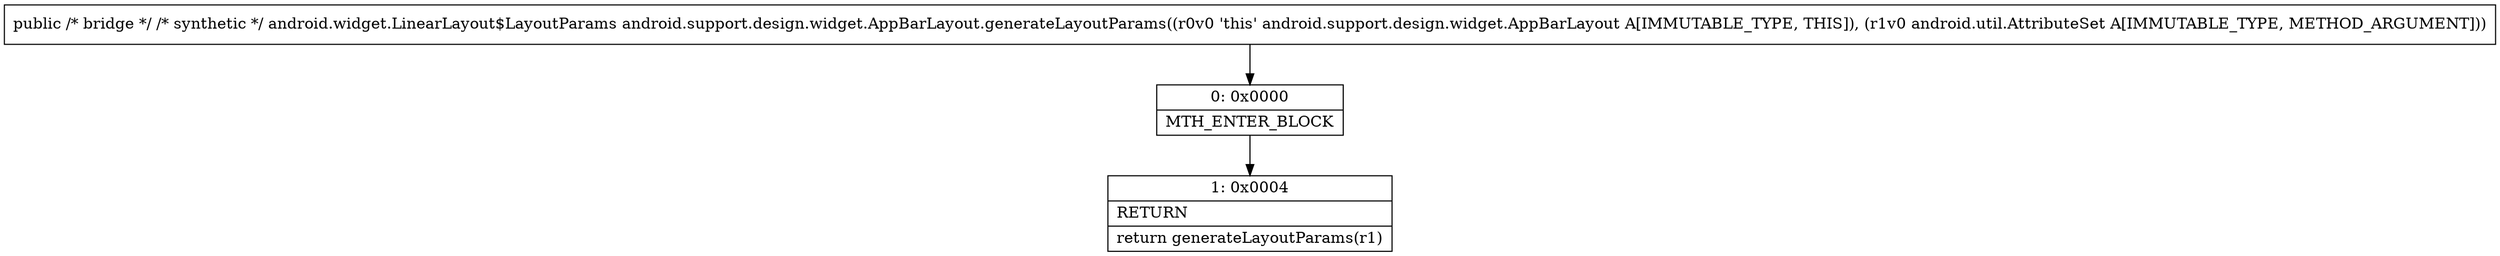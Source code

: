 digraph "CFG forandroid.support.design.widget.AppBarLayout.generateLayoutParams(Landroid\/util\/AttributeSet;)Landroid\/widget\/LinearLayout$LayoutParams;" {
Node_0 [shape=record,label="{0\:\ 0x0000|MTH_ENTER_BLOCK\l}"];
Node_1 [shape=record,label="{1\:\ 0x0004|RETURN\l|return generateLayoutParams(r1)\l}"];
MethodNode[shape=record,label="{public \/* bridge *\/ \/* synthetic *\/ android.widget.LinearLayout$LayoutParams android.support.design.widget.AppBarLayout.generateLayoutParams((r0v0 'this' android.support.design.widget.AppBarLayout A[IMMUTABLE_TYPE, THIS]), (r1v0 android.util.AttributeSet A[IMMUTABLE_TYPE, METHOD_ARGUMENT])) }"];
MethodNode -> Node_0;
Node_0 -> Node_1;
}

